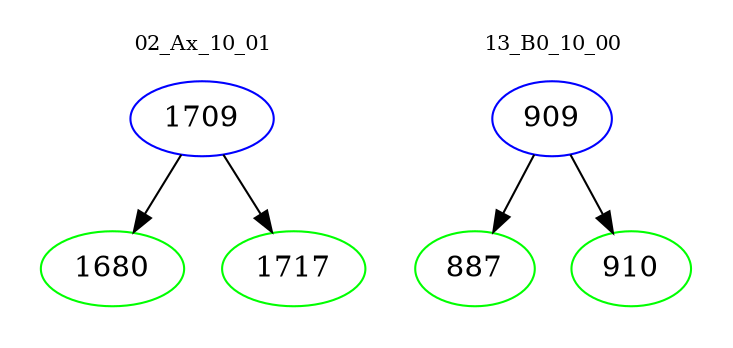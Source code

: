 digraph{
subgraph cluster_0 {
color = white
label = "02_Ax_10_01";
fontsize=10;
T0_1709 [label="1709", color="blue"]
T0_1709 -> T0_1680 [color="black"]
T0_1680 [label="1680", color="green"]
T0_1709 -> T0_1717 [color="black"]
T0_1717 [label="1717", color="green"]
}
subgraph cluster_1 {
color = white
label = "13_B0_10_00";
fontsize=10;
T1_909 [label="909", color="blue"]
T1_909 -> T1_887 [color="black"]
T1_887 [label="887", color="green"]
T1_909 -> T1_910 [color="black"]
T1_910 [label="910", color="green"]
}
}
